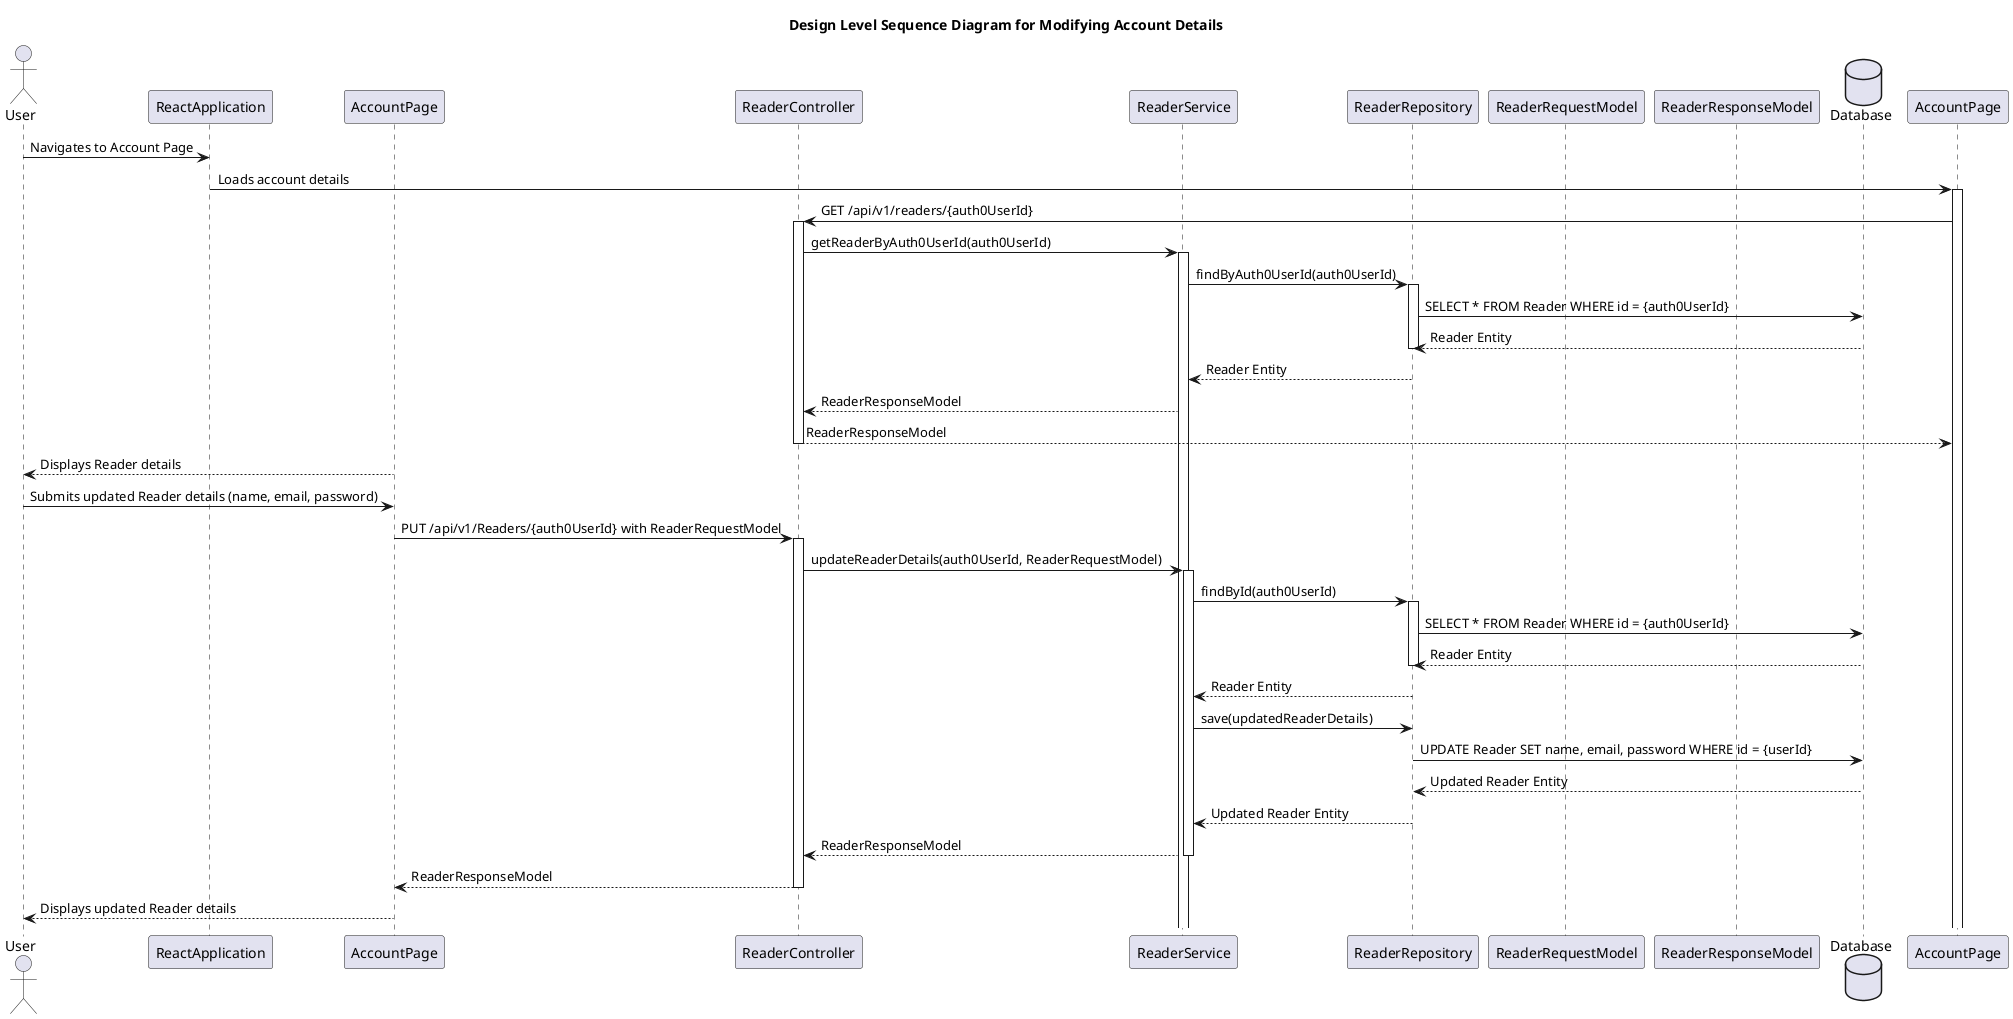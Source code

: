 @startuml
title Design Level Sequence Diagram for Modifying Account Details

actor User
participant "ReactApplication" as RA
participant "AccountPage" as ReaderPage
participant "ReaderController" as Controller
participant "ReaderService" as Service
participant "ReaderRepository" as Repository
participant "ReaderRequestModel" as RequestModel
participant "ReaderResponseModel" as ResponseModel
database "Database" as DB

User -> RA : Navigates to Account Page
RA -> AccountPage : Loads account details
activate AccountPage

AccountPage -> Controller : GET /api/v1/readers/{auth0UserId}
activate Controller
Controller -> Service : getReaderByAuth0UserId(auth0UserId)
activate Service
Service -> Repository : findByAuth0UserId(auth0UserId)
activate Repository
Repository -> DB : SELECT * FROM Reader WHERE id = {auth0UserId}
DB --> Repository : Reader Entity
deactivate Repository
Repository --> Service : Reader Entity
Service --> Controller : ReaderResponseModel
Controller --> AccountPage : ReaderResponseModel
deactivate Controller

ReaderPage --> User : Displays Reader details
User -> ReaderPage : Submits updated Reader details (name, email, password)
ReaderPage -> Controller : PUT /api/v1/Readers/{auth0UserId} with ReaderRequestModel
activate Controller
Controller -> Service : updateReaderDetails(auth0UserId, ReaderRequestModel)
activate Service
Service -> Repository : findById(auth0UserId)
activate Repository
Repository -> DB : SELECT * FROM Reader WHERE id = {auth0UserId}
DB --> Repository : Reader Entity
deactivate Repository
Repository --> Service : Reader Entity

Service -> Repository : save(updatedReaderDetails)
Repository -> DB : UPDATE Reader SET name, email, password WHERE id = {userId}
DB --> Repository : Updated Reader Entity
Repository --> Service : Updated Reader Entity
Service --> Controller : ReaderResponseModel
deactivate Service
Controller --> ReaderPage : ReaderResponseModel
deactivate Controller

ReaderPage --> User : Displays updated Reader details

@enduml
